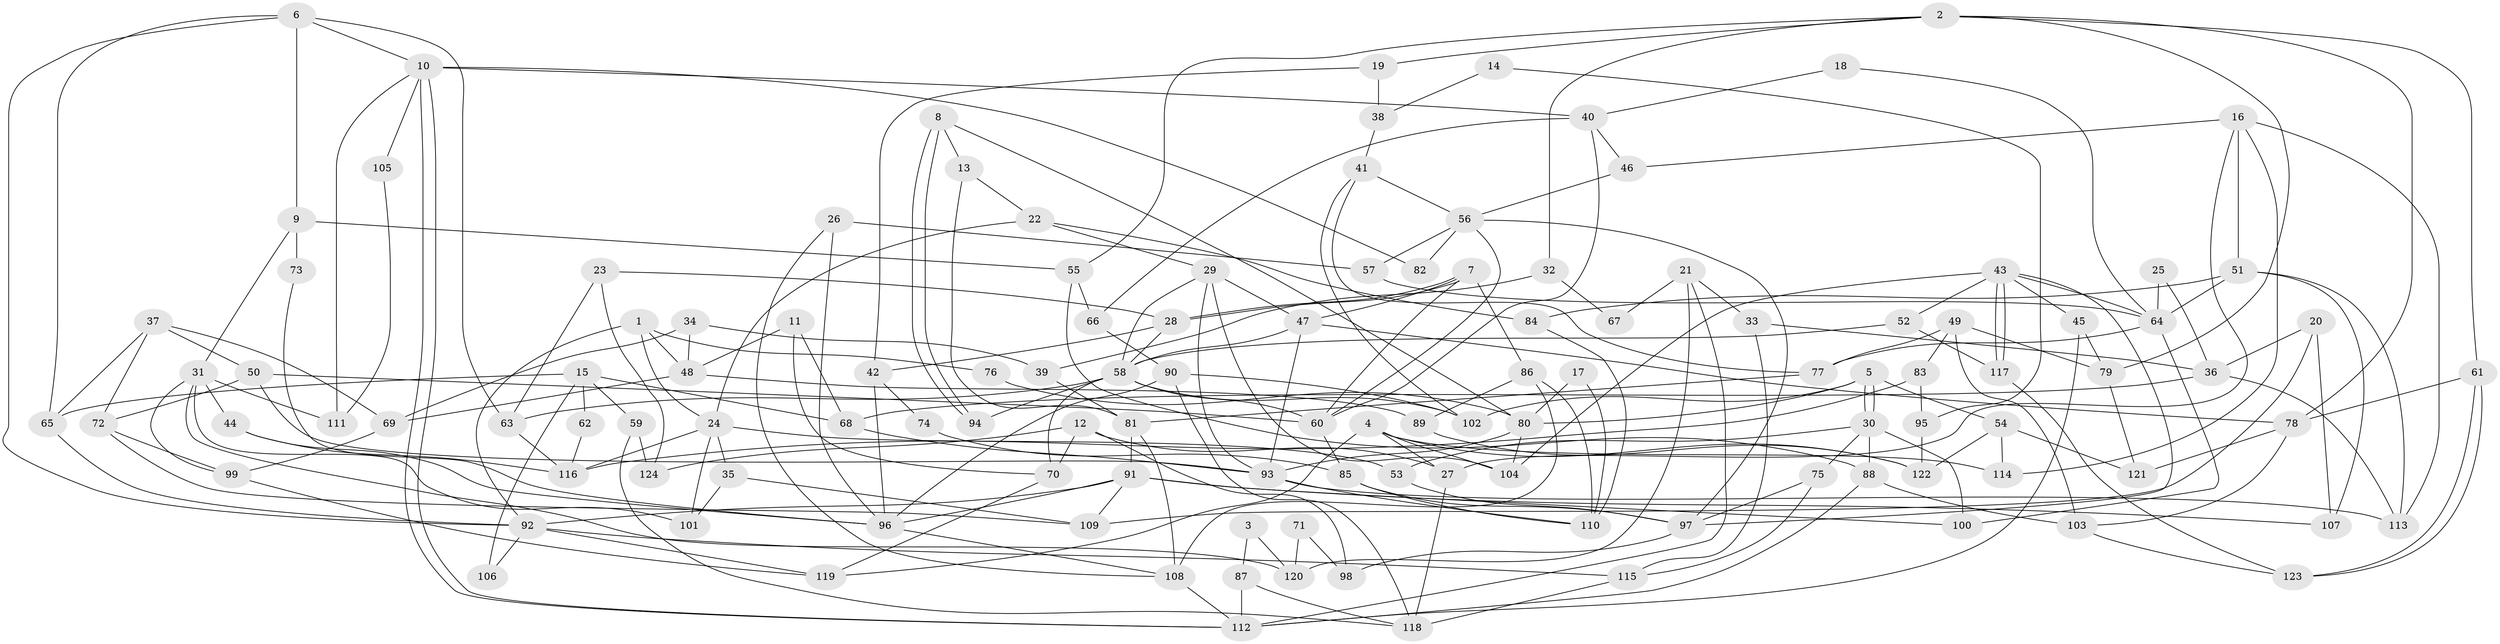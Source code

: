 // coarse degree distribution, {12: 0.03225806451612903, 7: 0.04838709677419355, 10: 0.04838709677419355, 8: 0.03225806451612903, 4: 0.11290322580645161, 6: 0.14516129032258066, 9: 0.016129032258064516, 5: 0.11290322580645161, 3: 0.25806451612903225, 2: 0.16129032258064516, 14: 0.016129032258064516, 11: 0.016129032258064516}
// Generated by graph-tools (version 1.1) at 2025/51/03/04/25 22:51:04]
// undirected, 124 vertices, 248 edges
graph export_dot {
  node [color=gray90,style=filled];
  1;
  2;
  3;
  4;
  5;
  6;
  7;
  8;
  9;
  10;
  11;
  12;
  13;
  14;
  15;
  16;
  17;
  18;
  19;
  20;
  21;
  22;
  23;
  24;
  25;
  26;
  27;
  28;
  29;
  30;
  31;
  32;
  33;
  34;
  35;
  36;
  37;
  38;
  39;
  40;
  41;
  42;
  43;
  44;
  45;
  46;
  47;
  48;
  49;
  50;
  51;
  52;
  53;
  54;
  55;
  56;
  57;
  58;
  59;
  60;
  61;
  62;
  63;
  64;
  65;
  66;
  67;
  68;
  69;
  70;
  71;
  72;
  73;
  74;
  75;
  76;
  77;
  78;
  79;
  80;
  81;
  82;
  83;
  84;
  85;
  86;
  87;
  88;
  89;
  90;
  91;
  92;
  93;
  94;
  95;
  96;
  97;
  98;
  99;
  100;
  101;
  102;
  103;
  104;
  105;
  106;
  107;
  108;
  109;
  110;
  111;
  112;
  113;
  114;
  115;
  116;
  117;
  118;
  119;
  120;
  121;
  122;
  123;
  124;
  1 -- 24;
  1 -- 92;
  1 -- 48;
  1 -- 76;
  2 -- 55;
  2 -- 61;
  2 -- 19;
  2 -- 32;
  2 -- 78;
  2 -- 79;
  3 -- 120;
  3 -- 87;
  4 -- 27;
  4 -- 104;
  4 -- 114;
  4 -- 119;
  4 -- 122;
  5 -- 80;
  5 -- 30;
  5 -- 30;
  5 -- 54;
  5 -- 102;
  6 -- 65;
  6 -- 92;
  6 -- 9;
  6 -- 10;
  6 -- 63;
  7 -- 47;
  7 -- 28;
  7 -- 28;
  7 -- 60;
  7 -- 86;
  8 -- 80;
  8 -- 94;
  8 -- 94;
  8 -- 13;
  9 -- 31;
  9 -- 55;
  9 -- 73;
  10 -- 112;
  10 -- 112;
  10 -- 40;
  10 -- 82;
  10 -- 105;
  10 -- 111;
  11 -- 70;
  11 -- 48;
  11 -- 68;
  12 -- 70;
  12 -- 27;
  12 -- 98;
  12 -- 124;
  13 -- 22;
  13 -- 81;
  14 -- 95;
  14 -- 38;
  15 -- 59;
  15 -- 68;
  15 -- 62;
  15 -- 65;
  15 -- 106;
  16 -- 113;
  16 -- 114;
  16 -- 27;
  16 -- 46;
  16 -- 51;
  17 -- 80;
  17 -- 110;
  18 -- 40;
  18 -- 64;
  19 -- 42;
  19 -- 38;
  20 -- 107;
  20 -- 109;
  20 -- 36;
  21 -- 33;
  21 -- 112;
  21 -- 67;
  21 -- 120;
  22 -- 24;
  22 -- 29;
  22 -- 84;
  23 -- 28;
  23 -- 63;
  23 -- 124;
  24 -- 53;
  24 -- 35;
  24 -- 101;
  24 -- 116;
  25 -- 36;
  25 -- 64;
  26 -- 108;
  26 -- 96;
  26 -- 57;
  27 -- 118;
  28 -- 58;
  28 -- 42;
  29 -- 93;
  29 -- 58;
  29 -- 47;
  29 -- 104;
  30 -- 88;
  30 -- 53;
  30 -- 75;
  30 -- 100;
  31 -- 44;
  31 -- 99;
  31 -- 101;
  31 -- 111;
  31 -- 120;
  32 -- 39;
  32 -- 67;
  33 -- 115;
  33 -- 36;
  34 -- 48;
  34 -- 69;
  34 -- 39;
  35 -- 109;
  35 -- 101;
  36 -- 68;
  36 -- 113;
  37 -- 50;
  37 -- 65;
  37 -- 69;
  37 -- 72;
  38 -- 41;
  39 -- 81;
  40 -- 60;
  40 -- 46;
  40 -- 66;
  41 -- 102;
  41 -- 56;
  41 -- 77;
  42 -- 96;
  42 -- 74;
  43 -- 117;
  43 -- 117;
  43 -- 52;
  43 -- 45;
  43 -- 64;
  43 -- 97;
  43 -- 104;
  44 -- 96;
  44 -- 116;
  45 -- 79;
  45 -- 112;
  46 -- 56;
  47 -- 93;
  47 -- 58;
  47 -- 78;
  48 -- 89;
  48 -- 69;
  49 -- 103;
  49 -- 77;
  49 -- 79;
  49 -- 83;
  50 -- 60;
  50 -- 93;
  50 -- 72;
  51 -- 84;
  51 -- 64;
  51 -- 107;
  51 -- 113;
  52 -- 58;
  52 -- 117;
  53 -- 97;
  54 -- 121;
  54 -- 114;
  54 -- 122;
  55 -- 66;
  55 -- 88;
  56 -- 57;
  56 -- 60;
  56 -- 82;
  56 -- 97;
  57 -- 64;
  58 -- 60;
  58 -- 63;
  58 -- 70;
  58 -- 94;
  58 -- 102;
  59 -- 118;
  59 -- 124;
  60 -- 85;
  61 -- 123;
  61 -- 123;
  61 -- 78;
  62 -- 116;
  63 -- 116;
  64 -- 77;
  64 -- 100;
  65 -- 92;
  66 -- 90;
  68 -- 93;
  69 -- 99;
  70 -- 119;
  71 -- 120;
  71 -- 98;
  72 -- 99;
  72 -- 109;
  73 -- 96;
  74 -- 85;
  75 -- 97;
  75 -- 115;
  76 -- 80;
  77 -- 81;
  78 -- 103;
  78 -- 121;
  79 -- 121;
  80 -- 104;
  80 -- 93;
  81 -- 91;
  81 -- 108;
  83 -- 116;
  83 -- 95;
  84 -- 110;
  85 -- 97;
  85 -- 110;
  86 -- 108;
  86 -- 89;
  86 -- 110;
  87 -- 118;
  87 -- 112;
  88 -- 112;
  88 -- 103;
  89 -- 122;
  90 -- 102;
  90 -- 96;
  90 -- 118;
  91 -- 100;
  91 -- 92;
  91 -- 96;
  91 -- 107;
  91 -- 109;
  92 -- 119;
  92 -- 106;
  92 -- 115;
  93 -- 113;
  93 -- 110;
  95 -- 122;
  96 -- 108;
  97 -- 98;
  99 -- 119;
  103 -- 123;
  105 -- 111;
  108 -- 112;
  115 -- 118;
  117 -- 123;
}
